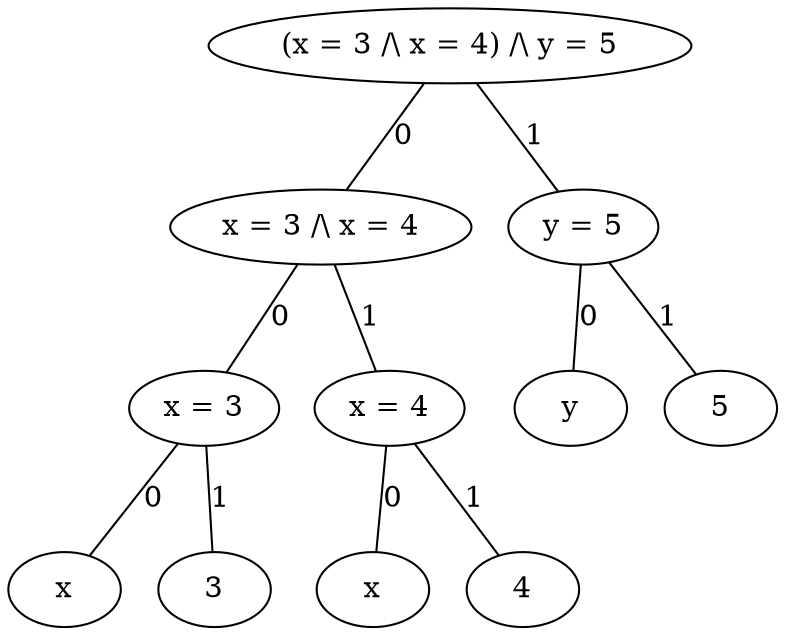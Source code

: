 graph {
  "(x = 3 /\\ x = 4) /\\ y = 5" -- "x = 3 /\\ x = 4" [label = 0]
  "(x = 3 /\\ x = 4) /\\ y = 5" -- "y = 5" [label = 1]
  "x = 3 /\\ x = 4" -- "x = 3" [label = 0]
  "x = 3 /\\ x = 4" -- "x = 4" [label = 1]
  "y = 5" -- "y" [label = 0]
  "y = 5" -- "5" [label = 1]
  x0 [label = "x"]
  x1 [label = "x"]
  "x = 3" -- x0 [label = 0]
  "x = 3" -- "3" [label = 1]
  "x = 4" -- x1 [label = 0]
  "x = 4" -- "4" [label = 1]
}

